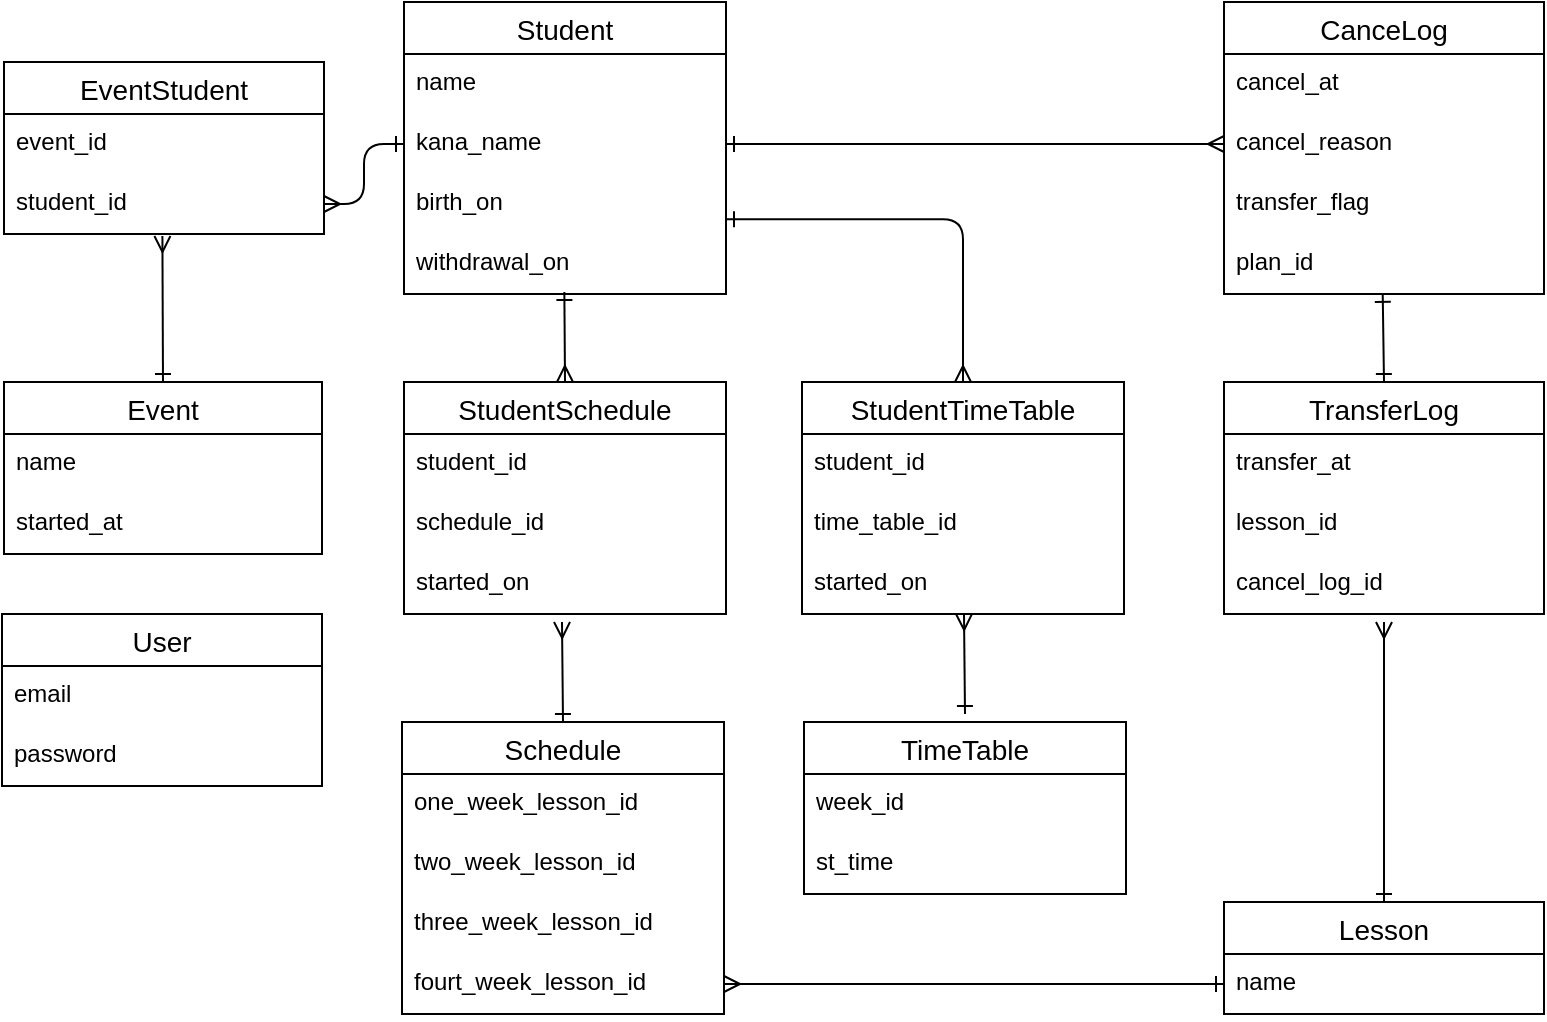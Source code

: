<mxfile>
    <diagram id="gMJlAw3kP7H8lfWuCS8_" name="ページ1">
        <mxGraphModel dx="519" dy="2029" grid="1" gridSize="10" guides="1" tooltips="1" connect="1" arrows="1" fold="1" page="1" pageScale="1" pageWidth="827" pageHeight="1169" background="none" math="0" shadow="0">
            <root>
                <mxCell id="0"/>
                <mxCell id="1" parent="0"/>
                <mxCell id="15" value="User" style="swimlane;fontStyle=0;childLayout=stackLayout;horizontal=1;startSize=26;horizontalStack=0;resizeParent=1;resizeParentMax=0;resizeLast=0;collapsible=1;marginBottom=0;align=center;fontSize=14;" parent="1" vertex="1">
                    <mxGeometry x="40" y="-854" width="160" height="86" as="geometry"/>
                </mxCell>
                <mxCell id="16" value="email" style="text;strokeColor=none;fillColor=none;spacingLeft=4;spacingRight=4;overflow=hidden;rotatable=0;points=[[0,0.5],[1,0.5]];portConstraint=eastwest;fontSize=12;" parent="15" vertex="1">
                    <mxGeometry y="26" width="160" height="30" as="geometry"/>
                </mxCell>
                <mxCell id="17" value="password" style="text;strokeColor=none;fillColor=none;spacingLeft=4;spacingRight=4;overflow=hidden;rotatable=0;points=[[0,0.5],[1,0.5]];portConstraint=eastwest;fontSize=12;" parent="15" vertex="1">
                    <mxGeometry y="56" width="160" height="30" as="geometry"/>
                </mxCell>
                <mxCell id="19" value="Student" style="swimlane;fontStyle=0;childLayout=stackLayout;horizontal=1;startSize=26;horizontalStack=0;resizeParent=1;resizeParentMax=0;resizeLast=0;collapsible=1;marginBottom=0;align=center;fontSize=14;" parent="1" vertex="1">
                    <mxGeometry x="241" y="-1160" width="161" height="146" as="geometry"/>
                </mxCell>
                <mxCell id="20" value="name" style="text;strokeColor=none;fillColor=none;spacingLeft=4;spacingRight=4;overflow=hidden;rotatable=0;points=[[0,0.5],[1,0.5]];portConstraint=eastwest;fontSize=12;" parent="19" vertex="1">
                    <mxGeometry y="26" width="161" height="30" as="geometry"/>
                </mxCell>
                <mxCell id="21" value="kana_name" style="text;strokeColor=none;fillColor=none;spacingLeft=4;spacingRight=4;overflow=hidden;rotatable=0;points=[[0,0.5],[1,0.5]];portConstraint=eastwest;fontSize=12;" parent="19" vertex="1">
                    <mxGeometry y="56" width="161" height="30" as="geometry"/>
                </mxCell>
                <mxCell id="144" value="birth_on" style="text;strokeColor=none;fillColor=none;spacingLeft=4;spacingRight=4;overflow=hidden;rotatable=0;points=[[0,0.5],[1,0.5]];portConstraint=eastwest;fontSize=12;" parent="19" vertex="1">
                    <mxGeometry y="86" width="161" height="30" as="geometry"/>
                </mxCell>
                <mxCell id="123" value="withdrawal_on" style="text;strokeColor=none;fillColor=none;spacingLeft=4;spacingRight=4;overflow=hidden;rotatable=0;points=[[0,0.5],[1,0.5]];portConstraint=eastwest;fontSize=12;" parent="19" vertex="1">
                    <mxGeometry y="116" width="161" height="30" as="geometry"/>
                </mxCell>
                <mxCell id="58" style="edgeStyle=none;html=1;startArrow=ERmany;startFill=0;endArrow=ERone;endFill=0;exitX=0.5;exitY=0;exitDx=0;exitDy=0;entryX=0.498;entryY=0.967;entryDx=0;entryDy=0;entryPerimeter=0;" parent="1" source="167" target="123" edge="1">
                    <mxGeometry relative="1" as="geometry">
                        <mxPoint x="322" y="-1010" as="targetPoint"/>
                        <mxPoint x="320.5" y="-990" as="sourcePoint"/>
                    </mxGeometry>
                </mxCell>
                <mxCell id="117" style="edgeStyle=none;html=1;startArrow=ERmany;startFill=0;endArrow=ERone;endFill=0;exitX=0;exitY=0.5;exitDx=0;exitDy=0;entryX=1;entryY=0.5;entryDx=0;entryDy=0;" parent="1" source="45" target="21" edge="1">
                    <mxGeometry relative="1" as="geometry">
                        <mxPoint x="510" y="-660" as="sourcePoint"/>
                        <mxPoint x="401" y="-949" as="targetPoint"/>
                    </mxGeometry>
                </mxCell>
                <mxCell id="42" value="CanceLog" style="swimlane;fontStyle=0;childLayout=stackLayout;horizontal=1;startSize=26;horizontalStack=0;resizeParent=1;resizeParentMax=0;resizeLast=0;collapsible=1;marginBottom=0;align=center;fontSize=14;" parent="1" vertex="1">
                    <mxGeometry x="651" y="-1160" width="160" height="146" as="geometry"/>
                </mxCell>
                <mxCell id="43" value="cancel_at" style="text;strokeColor=none;fillColor=none;spacingLeft=4;spacingRight=4;overflow=hidden;rotatable=0;points=[[0,0.5],[1,0.5]];portConstraint=eastwest;fontSize=12;" parent="42" vertex="1">
                    <mxGeometry y="26" width="160" height="30" as="geometry"/>
                </mxCell>
                <mxCell id="45" value="cancel_reason" style="text;strokeColor=none;fillColor=none;spacingLeft=4;spacingRight=4;overflow=hidden;rotatable=0;points=[[0,0.5],[1,0.5]];portConstraint=eastwest;fontSize=12;" parent="42" vertex="1">
                    <mxGeometry y="56" width="160" height="30" as="geometry"/>
                </mxCell>
                <mxCell id="56" value="transfer_flag" style="text;strokeColor=none;fillColor=none;spacingLeft=4;spacingRight=4;overflow=hidden;rotatable=0;points=[[0,0.5],[1,0.5]];portConstraint=eastwest;fontSize=12;" parent="42" vertex="1">
                    <mxGeometry y="86" width="160" height="30" as="geometry"/>
                </mxCell>
                <mxCell id="135" value="plan_id" style="text;strokeColor=none;fillColor=none;spacingLeft=4;spacingRight=4;overflow=hidden;rotatable=0;points=[[0,0.5],[1,0.5]];portConstraint=eastwest;fontSize=12;" parent="42" vertex="1">
                    <mxGeometry y="116" width="160" height="30" as="geometry"/>
                </mxCell>
                <mxCell id="119" style="edgeStyle=none;html=1;exitX=0.5;exitY=0;exitDx=0;exitDy=0;endArrow=ERmany;endFill=0;entryX=0.495;entryY=1.033;entryDx=0;entryDy=0;entryPerimeter=0;startArrow=ERone;startFill=0;" parent="1" source="67" target="91" edge="1">
                    <mxGeometry relative="1" as="geometry">
                        <mxPoint x="121" y="-1040" as="targetPoint"/>
                    </mxGeometry>
                </mxCell>
                <mxCell id="67" value="Event" style="swimlane;fontStyle=0;childLayout=stackLayout;horizontal=1;startSize=26;horizontalStack=0;resizeParent=1;resizeParentMax=0;resizeLast=0;collapsible=1;marginBottom=0;align=center;fontSize=14;" parent="1" vertex="1">
                    <mxGeometry x="41" y="-970" width="159" height="86" as="geometry"/>
                </mxCell>
                <mxCell id="73" value="name" style="text;strokeColor=none;fillColor=none;spacingLeft=4;spacingRight=4;overflow=hidden;rotatable=0;points=[[0,0.5],[1,0.5]];portConstraint=eastwest;fontSize=12;" parent="67" vertex="1">
                    <mxGeometry y="26" width="159" height="30" as="geometry"/>
                </mxCell>
                <mxCell id="68" value="started_at" style="text;strokeColor=none;fillColor=none;spacingLeft=4;spacingRight=4;overflow=hidden;rotatable=0;points=[[0,0.5],[1,0.5]];portConstraint=eastwest;fontSize=12;" parent="67" vertex="1">
                    <mxGeometry y="56" width="159" height="30" as="geometry"/>
                </mxCell>
                <mxCell id="89" value="EventStudent" style="swimlane;fontStyle=0;childLayout=stackLayout;horizontal=1;startSize=26;horizontalStack=0;resizeParent=1;resizeParentMax=0;resizeLast=0;collapsible=1;marginBottom=0;align=center;fontSize=14;" parent="1" vertex="1">
                    <mxGeometry x="41" y="-1130" width="160" height="86" as="geometry"/>
                </mxCell>
                <mxCell id="90" value="event_id" style="text;strokeColor=none;fillColor=none;spacingLeft=4;spacingRight=4;overflow=hidden;rotatable=0;points=[[0,0.5],[1,0.5]];portConstraint=eastwest;fontSize=12;" parent="89" vertex="1">
                    <mxGeometry y="26" width="160" height="30" as="geometry"/>
                </mxCell>
                <mxCell id="91" value="student_id" style="text;strokeColor=none;fillColor=none;spacingLeft=4;spacingRight=4;overflow=hidden;rotatable=0;points=[[0,0.5],[1,0.5]];portConstraint=eastwest;fontSize=12;" parent="89" vertex="1">
                    <mxGeometry y="56" width="160" height="30" as="geometry"/>
                </mxCell>
                <mxCell id="101" style="edgeStyle=orthogonalEdgeStyle;html=1;exitX=0;exitY=0.5;exitDx=0;exitDy=0;startArrow=ERone;startFill=0;endArrow=ERmany;endFill=0;" parent="1" source="21" target="91" edge="1">
                    <mxGeometry relative="1" as="geometry"/>
                </mxCell>
                <mxCell id="133" style="edgeStyle=none;html=1;exitX=0.5;exitY=0;exitDx=0;exitDy=0;endArrow=ERone;endFill=0;startArrow=ERone;startFill=0;entryX=0.496;entryY=0.996;entryDx=0;entryDy=0;entryPerimeter=0;" parent="1" source="126" target="135" edge="1">
                    <mxGeometry relative="1" as="geometry">
                        <mxPoint x="520" y="-810" as="targetPoint"/>
                    </mxGeometry>
                </mxCell>
                <mxCell id="126" value="TransferLog" style="swimlane;fontStyle=0;childLayout=stackLayout;horizontal=1;startSize=26;horizontalStack=0;resizeParent=1;resizeParentMax=0;resizeLast=0;collapsible=1;marginBottom=0;align=center;fontSize=14;" parent="1" vertex="1">
                    <mxGeometry x="651" y="-970" width="160" height="116" as="geometry"/>
                </mxCell>
                <mxCell id="130" value="transfer_at" style="text;strokeColor=none;fillColor=none;spacingLeft=4;spacingRight=4;overflow=hidden;rotatable=0;points=[[0,0.5],[1,0.5]];portConstraint=eastwest;fontSize=12;" parent="126" vertex="1">
                    <mxGeometry y="26" width="160" height="30" as="geometry"/>
                </mxCell>
                <mxCell id="134" value="lesson_id" style="text;strokeColor=none;fillColor=none;spacingLeft=4;spacingRight=4;overflow=hidden;rotatable=0;points=[[0,0.5],[1,0.5]];portConstraint=eastwest;fontSize=12;" parent="126" vertex="1">
                    <mxGeometry y="56" width="160" height="30" as="geometry"/>
                </mxCell>
                <mxCell id="132" value="cancel_log_id" style="text;strokeColor=none;fillColor=none;spacingLeft=4;spacingRight=4;overflow=hidden;rotatable=0;points=[[0,0.5],[1,0.5]];portConstraint=eastwest;fontSize=12;" parent="126" vertex="1">
                    <mxGeometry y="86" width="160" height="30" as="geometry"/>
                </mxCell>
                <mxCell id="136" value="Lesson" style="swimlane;fontStyle=0;childLayout=stackLayout;horizontal=1;startSize=26;horizontalStack=0;resizeParent=1;resizeParentMax=0;resizeLast=0;collapsible=1;marginBottom=0;align=center;fontSize=14;" parent="1" vertex="1">
                    <mxGeometry x="651" y="-710" width="160" height="56" as="geometry"/>
                </mxCell>
                <mxCell id="138" value="name" style="text;strokeColor=none;fillColor=none;spacingLeft=4;spacingRight=4;overflow=hidden;rotatable=0;points=[[0,0.5],[1,0.5]];portConstraint=eastwest;fontSize=12;" parent="136" vertex="1">
                    <mxGeometry y="26" width="160" height="30" as="geometry"/>
                </mxCell>
                <mxCell id="143" style="edgeStyle=none;html=1;endArrow=ERone;endFill=0;startArrow=ERmany;startFill=0;entryX=0.5;entryY=0;entryDx=0;entryDy=0;" parent="1" target="136" edge="1">
                    <mxGeometry relative="1" as="geometry">
                        <mxPoint x="521.46" y="-476" as="targetPoint"/>
                        <mxPoint x="731" y="-850" as="sourcePoint"/>
                    </mxGeometry>
                </mxCell>
                <mxCell id="146" value="Schedule" style="swimlane;fontStyle=0;childLayout=stackLayout;horizontal=1;startSize=26;horizontalStack=0;resizeParent=1;resizeParentMax=0;resizeLast=0;collapsible=1;marginBottom=0;align=center;fontSize=14;" parent="1" vertex="1">
                    <mxGeometry x="240" y="-800" width="161" height="146" as="geometry"/>
                </mxCell>
                <mxCell id="155" value="one_week_lesson_id" style="text;strokeColor=none;fillColor=none;spacingLeft=4;spacingRight=4;overflow=hidden;rotatable=0;points=[[0,0.5],[1,0.5]];portConstraint=eastwest;fontSize=12;" parent="146" vertex="1">
                    <mxGeometry y="26" width="161" height="30" as="geometry"/>
                </mxCell>
                <mxCell id="156" value="two_week_lesson_id" style="text;strokeColor=none;fillColor=none;spacingLeft=4;spacingRight=4;overflow=hidden;rotatable=0;points=[[0,0.5],[1,0.5]];portConstraint=eastwest;fontSize=12;" parent="146" vertex="1">
                    <mxGeometry y="56" width="161" height="30" as="geometry"/>
                </mxCell>
                <mxCell id="157" value="three_week_lesson_id" style="text;strokeColor=none;fillColor=none;spacingLeft=4;spacingRight=4;overflow=hidden;rotatable=0;points=[[0,0.5],[1,0.5]];portConstraint=eastwest;fontSize=12;" parent="146" vertex="1">
                    <mxGeometry y="86" width="161" height="30" as="geometry"/>
                </mxCell>
                <mxCell id="147" value="fourt_week_lesson_id" style="text;strokeColor=none;fillColor=none;spacingLeft=4;spacingRight=4;overflow=hidden;rotatable=0;points=[[0,0.5],[1,0.5]];portConstraint=eastwest;fontSize=12;" parent="146" vertex="1">
                    <mxGeometry y="116" width="161" height="30" as="geometry"/>
                </mxCell>
                <mxCell id="158" value="TimeTable" style="swimlane;fontStyle=0;childLayout=stackLayout;horizontal=1;startSize=26;horizontalStack=0;resizeParent=1;resizeParentMax=0;resizeLast=0;collapsible=1;marginBottom=0;align=center;fontSize=14;" parent="1" vertex="1">
                    <mxGeometry x="441" y="-800" width="161" height="86" as="geometry"/>
                </mxCell>
                <mxCell id="161" value="week_id" style="text;strokeColor=none;fillColor=none;spacingLeft=4;spacingRight=4;overflow=hidden;rotatable=0;points=[[0,0.5],[1,0.5]];portConstraint=eastwest;fontSize=12;" parent="158" vertex="1">
                    <mxGeometry y="26" width="161" height="30" as="geometry"/>
                </mxCell>
                <mxCell id="159" value="st_time" style="text;strokeColor=none;fillColor=none;spacingLeft=4;spacingRight=4;overflow=hidden;rotatable=0;points=[[0,0.5],[1,0.5]];portConstraint=eastwest;fontSize=12;" parent="158" vertex="1">
                    <mxGeometry y="56" width="161" height="30" as="geometry"/>
                </mxCell>
                <mxCell id="167" value="StudentSchedule" style="swimlane;fontStyle=0;childLayout=stackLayout;horizontal=1;startSize=26;horizontalStack=0;resizeParent=1;resizeParentMax=0;resizeLast=0;collapsible=1;marginBottom=0;align=center;fontSize=14;" parent="1" vertex="1">
                    <mxGeometry x="241" y="-970" width="161" height="116" as="geometry"/>
                </mxCell>
                <mxCell id="170" value="student_id" style="text;strokeColor=none;fillColor=none;spacingLeft=4;spacingRight=4;overflow=hidden;rotatable=0;points=[[0,0.5],[1,0.5]];portConstraint=eastwest;fontSize=12;" parent="167" vertex="1">
                    <mxGeometry y="26" width="161" height="30" as="geometry"/>
                </mxCell>
                <mxCell id="172" value="schedule_id" style="text;strokeColor=none;fillColor=none;spacingLeft=4;spacingRight=4;overflow=hidden;rotatable=0;points=[[0,0.5],[1,0.5]];portConstraint=eastwest;fontSize=12;" parent="167" vertex="1">
                    <mxGeometry y="56" width="161" height="30" as="geometry"/>
                </mxCell>
                <mxCell id="171" value="started_on" style="text;strokeColor=none;fillColor=none;spacingLeft=4;spacingRight=4;overflow=hidden;rotatable=0;points=[[0,0.5],[1,0.5]];portConstraint=eastwest;fontSize=12;" parent="167" vertex="1">
                    <mxGeometry y="86" width="161" height="30" as="geometry"/>
                </mxCell>
                <mxCell id="173" value="StudentTimeTable" style="swimlane;fontStyle=0;childLayout=stackLayout;horizontal=1;startSize=26;horizontalStack=0;resizeParent=1;resizeParentMax=0;resizeLast=0;collapsible=1;marginBottom=0;align=center;fontSize=14;" parent="1" vertex="1">
                    <mxGeometry x="440" y="-970" width="161" height="116" as="geometry"/>
                </mxCell>
                <mxCell id="174" value="student_id" style="text;strokeColor=none;fillColor=none;spacingLeft=4;spacingRight=4;overflow=hidden;rotatable=0;points=[[0,0.5],[1,0.5]];portConstraint=eastwest;fontSize=12;" parent="173" vertex="1">
                    <mxGeometry y="26" width="161" height="30" as="geometry"/>
                </mxCell>
                <mxCell id="175" value="time_table_id" style="text;strokeColor=none;fillColor=none;spacingLeft=4;spacingRight=4;overflow=hidden;rotatable=0;points=[[0,0.5],[1,0.5]];portConstraint=eastwest;fontSize=12;" parent="173" vertex="1">
                    <mxGeometry y="56" width="161" height="30" as="geometry"/>
                </mxCell>
                <mxCell id="176" value="started_on" style="text;strokeColor=none;fillColor=none;spacingLeft=4;spacingRight=4;overflow=hidden;rotatable=0;points=[[0,0.5],[1,0.5]];portConstraint=eastwest;fontSize=12;" parent="173" vertex="1">
                    <mxGeometry y="86" width="161" height="30" as="geometry"/>
                </mxCell>
                <mxCell id="179" style="edgeStyle=orthogonalEdgeStyle;html=1;startArrow=ERmany;startFill=0;endArrow=ERone;endFill=0;exitX=0.5;exitY=0;exitDx=0;exitDy=0;entryX=1;entryY=0.753;entryDx=0;entryDy=0;entryPerimeter=0;" parent="1" source="173" target="144" edge="1">
                    <mxGeometry relative="1" as="geometry">
                        <mxPoint x="469.998" y="-1044" as="targetPoint"/>
                        <mxPoint x="470.32" y="-999.01" as="sourcePoint"/>
                    </mxGeometry>
                </mxCell>
                <mxCell id="180" style="edgeStyle=none;html=1;startArrow=ERmany;startFill=0;endArrow=ERone;endFill=0;entryX=0.5;entryY=0;entryDx=0;entryDy=0;" parent="1" target="146" edge="1">
                    <mxGeometry relative="1" as="geometry">
                        <mxPoint x="270" y="-610" as="targetPoint"/>
                        <mxPoint x="320" y="-850" as="sourcePoint"/>
                    </mxGeometry>
                </mxCell>
                <mxCell id="182" style="edgeStyle=none;html=1;endArrow=ERone;endFill=0;startArrow=ERmany;startFill=0;entryX=0;entryY=0.5;entryDx=0;entryDy=0;exitX=1;exitY=0.5;exitDx=0;exitDy=0;" parent="1" source="147" target="138" edge="1">
                    <mxGeometry relative="1" as="geometry">
                        <mxPoint x="500" y="-500" as="targetPoint"/>
                        <mxPoint x="500" y="-640" as="sourcePoint"/>
                    </mxGeometry>
                </mxCell>
                <mxCell id="185" style="edgeStyle=none;html=1;startArrow=ERmany;startFill=0;endArrow=ERone;endFill=0;entryX=0.5;entryY=0;entryDx=0;entryDy=0;" edge="1" parent="1">
                    <mxGeometry relative="1" as="geometry">
                        <mxPoint x="521.5" y="-804" as="targetPoint"/>
                        <mxPoint x="521" y="-854" as="sourcePoint"/>
                    </mxGeometry>
                </mxCell>
            </root>
        </mxGraphModel>
    </diagram>
</mxfile>